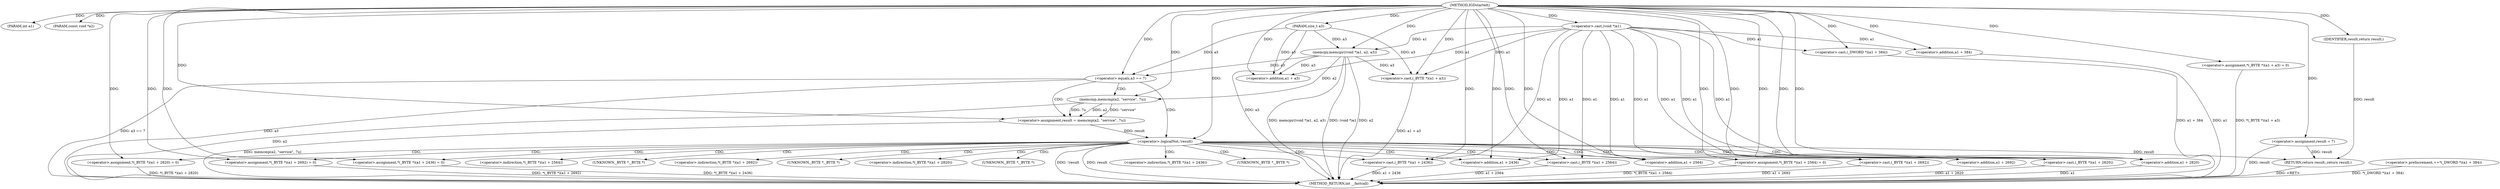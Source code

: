 digraph IGDstartelt {  
"1000102" [label = "(METHOD,IGDstartelt)" ]
"1000181" [label = "(METHOD_RETURN,int __fastcall)" ]
"1000103" [label = "(PARAM,int a1)" ]
"1000104" [label = "(PARAM,const void *a2)" ]
"1000105" [label = "(PARAM,size_t a3)" ]
"1000108" [label = "(memcpy,memcpy((void *)a1, a2, a3))" ]
"1000109" [label = "(<operator>.cast,(void *)a1)" ]
"1000114" [label = "(<operator>.assignment,*(_BYTE *)(a1 + a3) = 0)" ]
"1000116" [label = "(<operator>.cast,(_BYTE *)(a1 + a3))" ]
"1000118" [label = "(<operator>.addition,a1 + a3)" ]
"1000122" [label = "(<operator>.preIncrement,++*(_DWORD *)(a1 + 384))" ]
"1000124" [label = "(<operator>.cast,(_DWORD *)(a1 + 384))" ]
"1000126" [label = "(<operator>.addition,a1 + 384)" ]
"1000129" [label = "(<operator>.assignment,result = 7)" ]
"1000133" [label = "(<operator>.equals,a3 == 7)" ]
"1000137" [label = "(<operator>.assignment,result = memcmp(a2, \"service\", 7u))" ]
"1000139" [label = "(memcmp,memcmp(a2, \"service\", 7u))" ]
"1000144" [label = "(<operator>.logicalNot,!result)" ]
"1000147" [label = "(<operator>.assignment,*(_BYTE *)(a1 + 2436) = 0)" ]
"1000149" [label = "(<operator>.cast,(_BYTE *)(a1 + 2436))" ]
"1000151" [label = "(<operator>.addition,a1 + 2436)" ]
"1000155" [label = "(<operator>.assignment,*(_BYTE *)(a1 + 2564) = 0)" ]
"1000157" [label = "(<operator>.cast,(_BYTE *)(a1 + 2564))" ]
"1000159" [label = "(<operator>.addition,a1 + 2564)" ]
"1000163" [label = "(<operator>.assignment,*(_BYTE *)(a1 + 2692) = 0)" ]
"1000165" [label = "(<operator>.cast,(_BYTE *)(a1 + 2692))" ]
"1000167" [label = "(<operator>.addition,a1 + 2692)" ]
"1000171" [label = "(<operator>.assignment,*(_BYTE *)(a1 + 2820) = 0)" ]
"1000173" [label = "(<operator>.cast,(_BYTE *)(a1 + 2820))" ]
"1000175" [label = "(<operator>.addition,a1 + 2820)" ]
"1000179" [label = "(RETURN,return result;,return result;)" ]
"1000180" [label = "(IDENTIFIER,result,return result;)" ]
"1000148" [label = "(<operator>.indirection,*(_BYTE *)(a1 + 2436))" ]
"1000150" [label = "(UNKNOWN,_BYTE *,_BYTE *)" ]
"1000156" [label = "(<operator>.indirection,*(_BYTE *)(a1 + 2564))" ]
"1000158" [label = "(UNKNOWN,_BYTE *,_BYTE *)" ]
"1000164" [label = "(<operator>.indirection,*(_BYTE *)(a1 + 2692))" ]
"1000166" [label = "(UNKNOWN,_BYTE *,_BYTE *)" ]
"1000172" [label = "(<operator>.indirection,*(_BYTE *)(a1 + 2820))" ]
"1000174" [label = "(UNKNOWN,_BYTE *,_BYTE *)" ]
  "1000179" -> "1000181"  [ label = "DDG: <RET>"] 
  "1000144" -> "1000181"  [ label = "DDG: !result"] 
  "1000108" -> "1000181"  [ label = "DDG: (void *)a1"] 
  "1000133" -> "1000181"  [ label = "DDG: a3 == 7"] 
  "1000157" -> "1000181"  [ label = "DDG: a1 + 2564"] 
  "1000124" -> "1000181"  [ label = "DDG: a1 + 384"] 
  "1000155" -> "1000181"  [ label = "DDG: *(_BYTE *)(a1 + 2564)"] 
  "1000175" -> "1000181"  [ label = "DDG: a1"] 
  "1000122" -> "1000181"  [ label = "DDG: *(_DWORD *)(a1 + 384)"] 
  "1000163" -> "1000181"  [ label = "DDG: *(_BYTE *)(a1 + 2692)"] 
  "1000165" -> "1000181"  [ label = "DDG: a1 + 2692"] 
  "1000137" -> "1000181"  [ label = "DDG: memcmp(a2, \"service\", 7u)"] 
  "1000126" -> "1000181"  [ label = "DDG: a1"] 
  "1000116" -> "1000181"  [ label = "DDG: a1 + a3"] 
  "1000105" -> "1000181"  [ label = "DDG: a3"] 
  "1000129" -> "1000181"  [ label = "DDG: result"] 
  "1000133" -> "1000181"  [ label = "DDG: a3"] 
  "1000147" -> "1000181"  [ label = "DDG: *(_BYTE *)(a1 + 2436)"] 
  "1000114" -> "1000181"  [ label = "DDG: *(_BYTE *)(a1 + a3)"] 
  "1000139" -> "1000181"  [ label = "DDG: a2"] 
  "1000144" -> "1000181"  [ label = "DDG: result"] 
  "1000108" -> "1000181"  [ label = "DDG: a2"] 
  "1000173" -> "1000181"  [ label = "DDG: a1 + 2820"] 
  "1000171" -> "1000181"  [ label = "DDG: *(_BYTE *)(a1 + 2820)"] 
  "1000108" -> "1000181"  [ label = "DDG: memcpy((void *)a1, a2, a3)"] 
  "1000149" -> "1000181"  [ label = "DDG: a1 + 2436"] 
  "1000102" -> "1000103"  [ label = "DDG: "] 
  "1000102" -> "1000104"  [ label = "DDG: "] 
  "1000102" -> "1000105"  [ label = "DDG: "] 
  "1000109" -> "1000108"  [ label = "DDG: a1"] 
  "1000102" -> "1000109"  [ label = "DDG: "] 
  "1000102" -> "1000108"  [ label = "DDG: "] 
  "1000105" -> "1000108"  [ label = "DDG: a3"] 
  "1000102" -> "1000114"  [ label = "DDG: "] 
  "1000109" -> "1000116"  [ label = "DDG: a1"] 
  "1000102" -> "1000116"  [ label = "DDG: "] 
  "1000108" -> "1000116"  [ label = "DDG: a3"] 
  "1000105" -> "1000116"  [ label = "DDG: a3"] 
  "1000109" -> "1000118"  [ label = "DDG: a1"] 
  "1000102" -> "1000118"  [ label = "DDG: "] 
  "1000108" -> "1000118"  [ label = "DDG: a3"] 
  "1000105" -> "1000118"  [ label = "DDG: a3"] 
  "1000102" -> "1000124"  [ label = "DDG: "] 
  "1000109" -> "1000124"  [ label = "DDG: a1"] 
  "1000102" -> "1000126"  [ label = "DDG: "] 
  "1000109" -> "1000126"  [ label = "DDG: a1"] 
  "1000102" -> "1000129"  [ label = "DDG: "] 
  "1000105" -> "1000133"  [ label = "DDG: a3"] 
  "1000102" -> "1000133"  [ label = "DDG: "] 
  "1000108" -> "1000133"  [ label = "DDG: a3"] 
  "1000139" -> "1000137"  [ label = "DDG: a2"] 
  "1000139" -> "1000137"  [ label = "DDG: \"service\""] 
  "1000139" -> "1000137"  [ label = "DDG: 7u"] 
  "1000102" -> "1000137"  [ label = "DDG: "] 
  "1000108" -> "1000139"  [ label = "DDG: a2"] 
  "1000102" -> "1000139"  [ label = "DDG: "] 
  "1000137" -> "1000144"  [ label = "DDG: result"] 
  "1000102" -> "1000144"  [ label = "DDG: "] 
  "1000102" -> "1000147"  [ label = "DDG: "] 
  "1000102" -> "1000149"  [ label = "DDG: "] 
  "1000109" -> "1000149"  [ label = "DDG: a1"] 
  "1000102" -> "1000151"  [ label = "DDG: "] 
  "1000109" -> "1000151"  [ label = "DDG: a1"] 
  "1000102" -> "1000155"  [ label = "DDG: "] 
  "1000102" -> "1000157"  [ label = "DDG: "] 
  "1000109" -> "1000157"  [ label = "DDG: a1"] 
  "1000102" -> "1000159"  [ label = "DDG: "] 
  "1000109" -> "1000159"  [ label = "DDG: a1"] 
  "1000102" -> "1000163"  [ label = "DDG: "] 
  "1000102" -> "1000165"  [ label = "DDG: "] 
  "1000109" -> "1000165"  [ label = "DDG: a1"] 
  "1000102" -> "1000167"  [ label = "DDG: "] 
  "1000109" -> "1000167"  [ label = "DDG: a1"] 
  "1000102" -> "1000171"  [ label = "DDG: "] 
  "1000102" -> "1000173"  [ label = "DDG: "] 
  "1000109" -> "1000173"  [ label = "DDG: a1"] 
  "1000102" -> "1000175"  [ label = "DDG: "] 
  "1000109" -> "1000175"  [ label = "DDG: a1"] 
  "1000180" -> "1000179"  [ label = "DDG: result"] 
  "1000129" -> "1000179"  [ label = "DDG: result"] 
  "1000144" -> "1000179"  [ label = "DDG: result"] 
  "1000102" -> "1000180"  [ label = "DDG: "] 
  "1000133" -> "1000144"  [ label = "CDG: "] 
  "1000133" -> "1000139"  [ label = "CDG: "] 
  "1000133" -> "1000137"  [ label = "CDG: "] 
  "1000144" -> "1000175"  [ label = "CDG: "] 
  "1000144" -> "1000174"  [ label = "CDG: "] 
  "1000144" -> "1000173"  [ label = "CDG: "] 
  "1000144" -> "1000172"  [ label = "CDG: "] 
  "1000144" -> "1000171"  [ label = "CDG: "] 
  "1000144" -> "1000167"  [ label = "CDG: "] 
  "1000144" -> "1000166"  [ label = "CDG: "] 
  "1000144" -> "1000165"  [ label = "CDG: "] 
  "1000144" -> "1000164"  [ label = "CDG: "] 
  "1000144" -> "1000163"  [ label = "CDG: "] 
  "1000144" -> "1000159"  [ label = "CDG: "] 
  "1000144" -> "1000158"  [ label = "CDG: "] 
  "1000144" -> "1000157"  [ label = "CDG: "] 
  "1000144" -> "1000156"  [ label = "CDG: "] 
  "1000144" -> "1000155"  [ label = "CDG: "] 
  "1000144" -> "1000151"  [ label = "CDG: "] 
  "1000144" -> "1000150"  [ label = "CDG: "] 
  "1000144" -> "1000149"  [ label = "CDG: "] 
  "1000144" -> "1000148"  [ label = "CDG: "] 
  "1000144" -> "1000147"  [ label = "CDG: "] 
}
